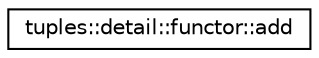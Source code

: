 digraph "Graphical Class Hierarchy"
{
 // LATEX_PDF_SIZE
  edge [fontname="Helvetica",fontsize="10",labelfontname="Helvetica",labelfontsize="10"];
  node [fontname="Helvetica",fontsize="10",shape=record];
  rankdir="LR";
  Node0 [label="tuples::detail::functor::add",height=0.2,width=0.4,color="black", fillcolor="white", style="filled",URL="$structtuples_1_1detail_1_1functor_1_1add.html",tooltip=" "];
}
